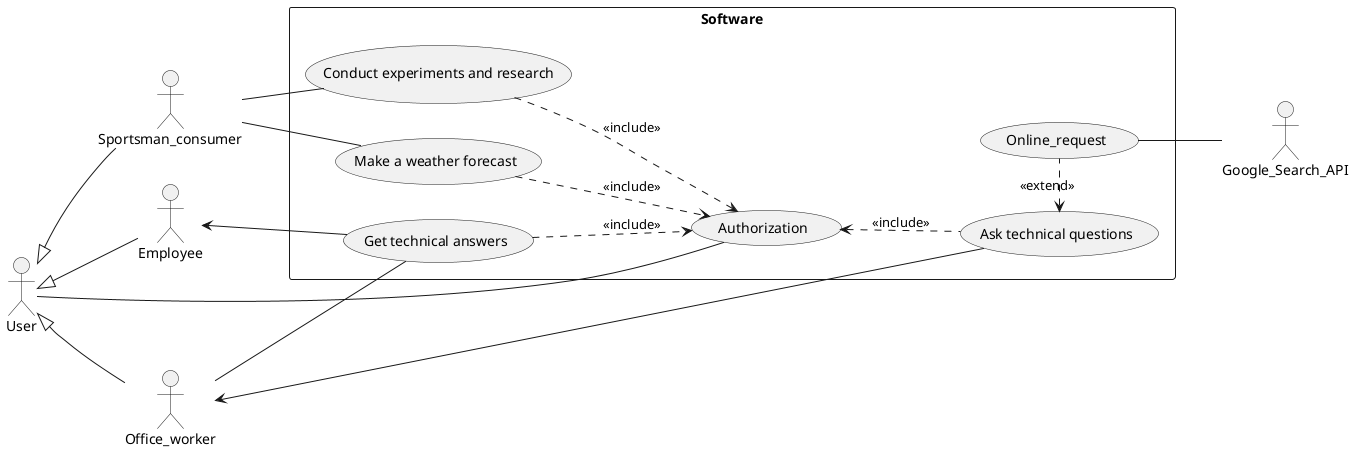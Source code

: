 @startuml 
left to right direction
skinparam packageStyle rect
actor User
actor Employee
actor Sportsman_consumer
actor Office_worker
actor Google_Search_API
rectangle Software {
  User -- (Authorization)
  User <|-- Sportsman_consumer
  User <|-- Employee
  User <|-- Office_worker
  
  Employee <-- (Get technical answers)
  (Ask technical questions) --> Office_worker
  (Online_request) -- Google_Search_API
  Sportsman_consumer -- (Conduct experiments and research)
  Sportsman_consumer -- (Make a weather forecast)
  Office_worker -- (Get technical answers)
  
  (Get technical answers) ..> (Authorization) : <<include>>
  (Conduct experiments and research) ..> (Authorization) : <<include>>
  (Make a weather forecast) ..> (Authorization) : <<include>>
  
  (Authorization) <.. (Ask technical questions) : <<include>>
  
  (Ask technical questions) <. (Online_request) : <<extend>>
}
@enduml
